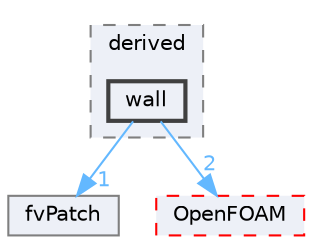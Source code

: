 digraph "src/finiteVolume/fvMesh/fvPatches/derived/wall"
{
 // LATEX_PDF_SIZE
  bgcolor="transparent";
  edge [fontname=Helvetica,fontsize=10,labelfontname=Helvetica,labelfontsize=10];
  node [fontname=Helvetica,fontsize=10,shape=box,height=0.2,width=0.4];
  compound=true
  subgraph clusterdir_b6c7056b4a691a5d4a6a253b324932ba {
    graph [ bgcolor="#edf0f7", pencolor="grey50", label="derived", fontname=Helvetica,fontsize=10 style="filled,dashed", URL="dir_b6c7056b4a691a5d4a6a253b324932ba.html",tooltip=""]
  dir_be0be92ab094e5999d77dae247e9dae5 [label="wall", fillcolor="#edf0f7", color="grey25", style="filled,bold", URL="dir_be0be92ab094e5999d77dae247e9dae5.html",tooltip=""];
  }
  dir_9aeac362c73ae2f52e334aea3c97600f [label="fvPatch", fillcolor="#edf0f7", color="grey50", style="filled", URL="dir_9aeac362c73ae2f52e334aea3c97600f.html",tooltip=""];
  dir_c5473ff19b20e6ec4dfe5c310b3778a8 [label="OpenFOAM", fillcolor="#edf0f7", color="red", style="filled,dashed", URL="dir_c5473ff19b20e6ec4dfe5c310b3778a8.html",tooltip=""];
  dir_be0be92ab094e5999d77dae247e9dae5->dir_9aeac362c73ae2f52e334aea3c97600f [headlabel="1", labeldistance=1.5 headhref="dir_004323_001562.html" href="dir_004323_001562.html" color="steelblue1" fontcolor="steelblue1"];
  dir_be0be92ab094e5999d77dae247e9dae5->dir_c5473ff19b20e6ec4dfe5c310b3778a8 [headlabel="2", labeldistance=1.5 headhref="dir_004323_002695.html" href="dir_004323_002695.html" color="steelblue1" fontcolor="steelblue1"];
}
